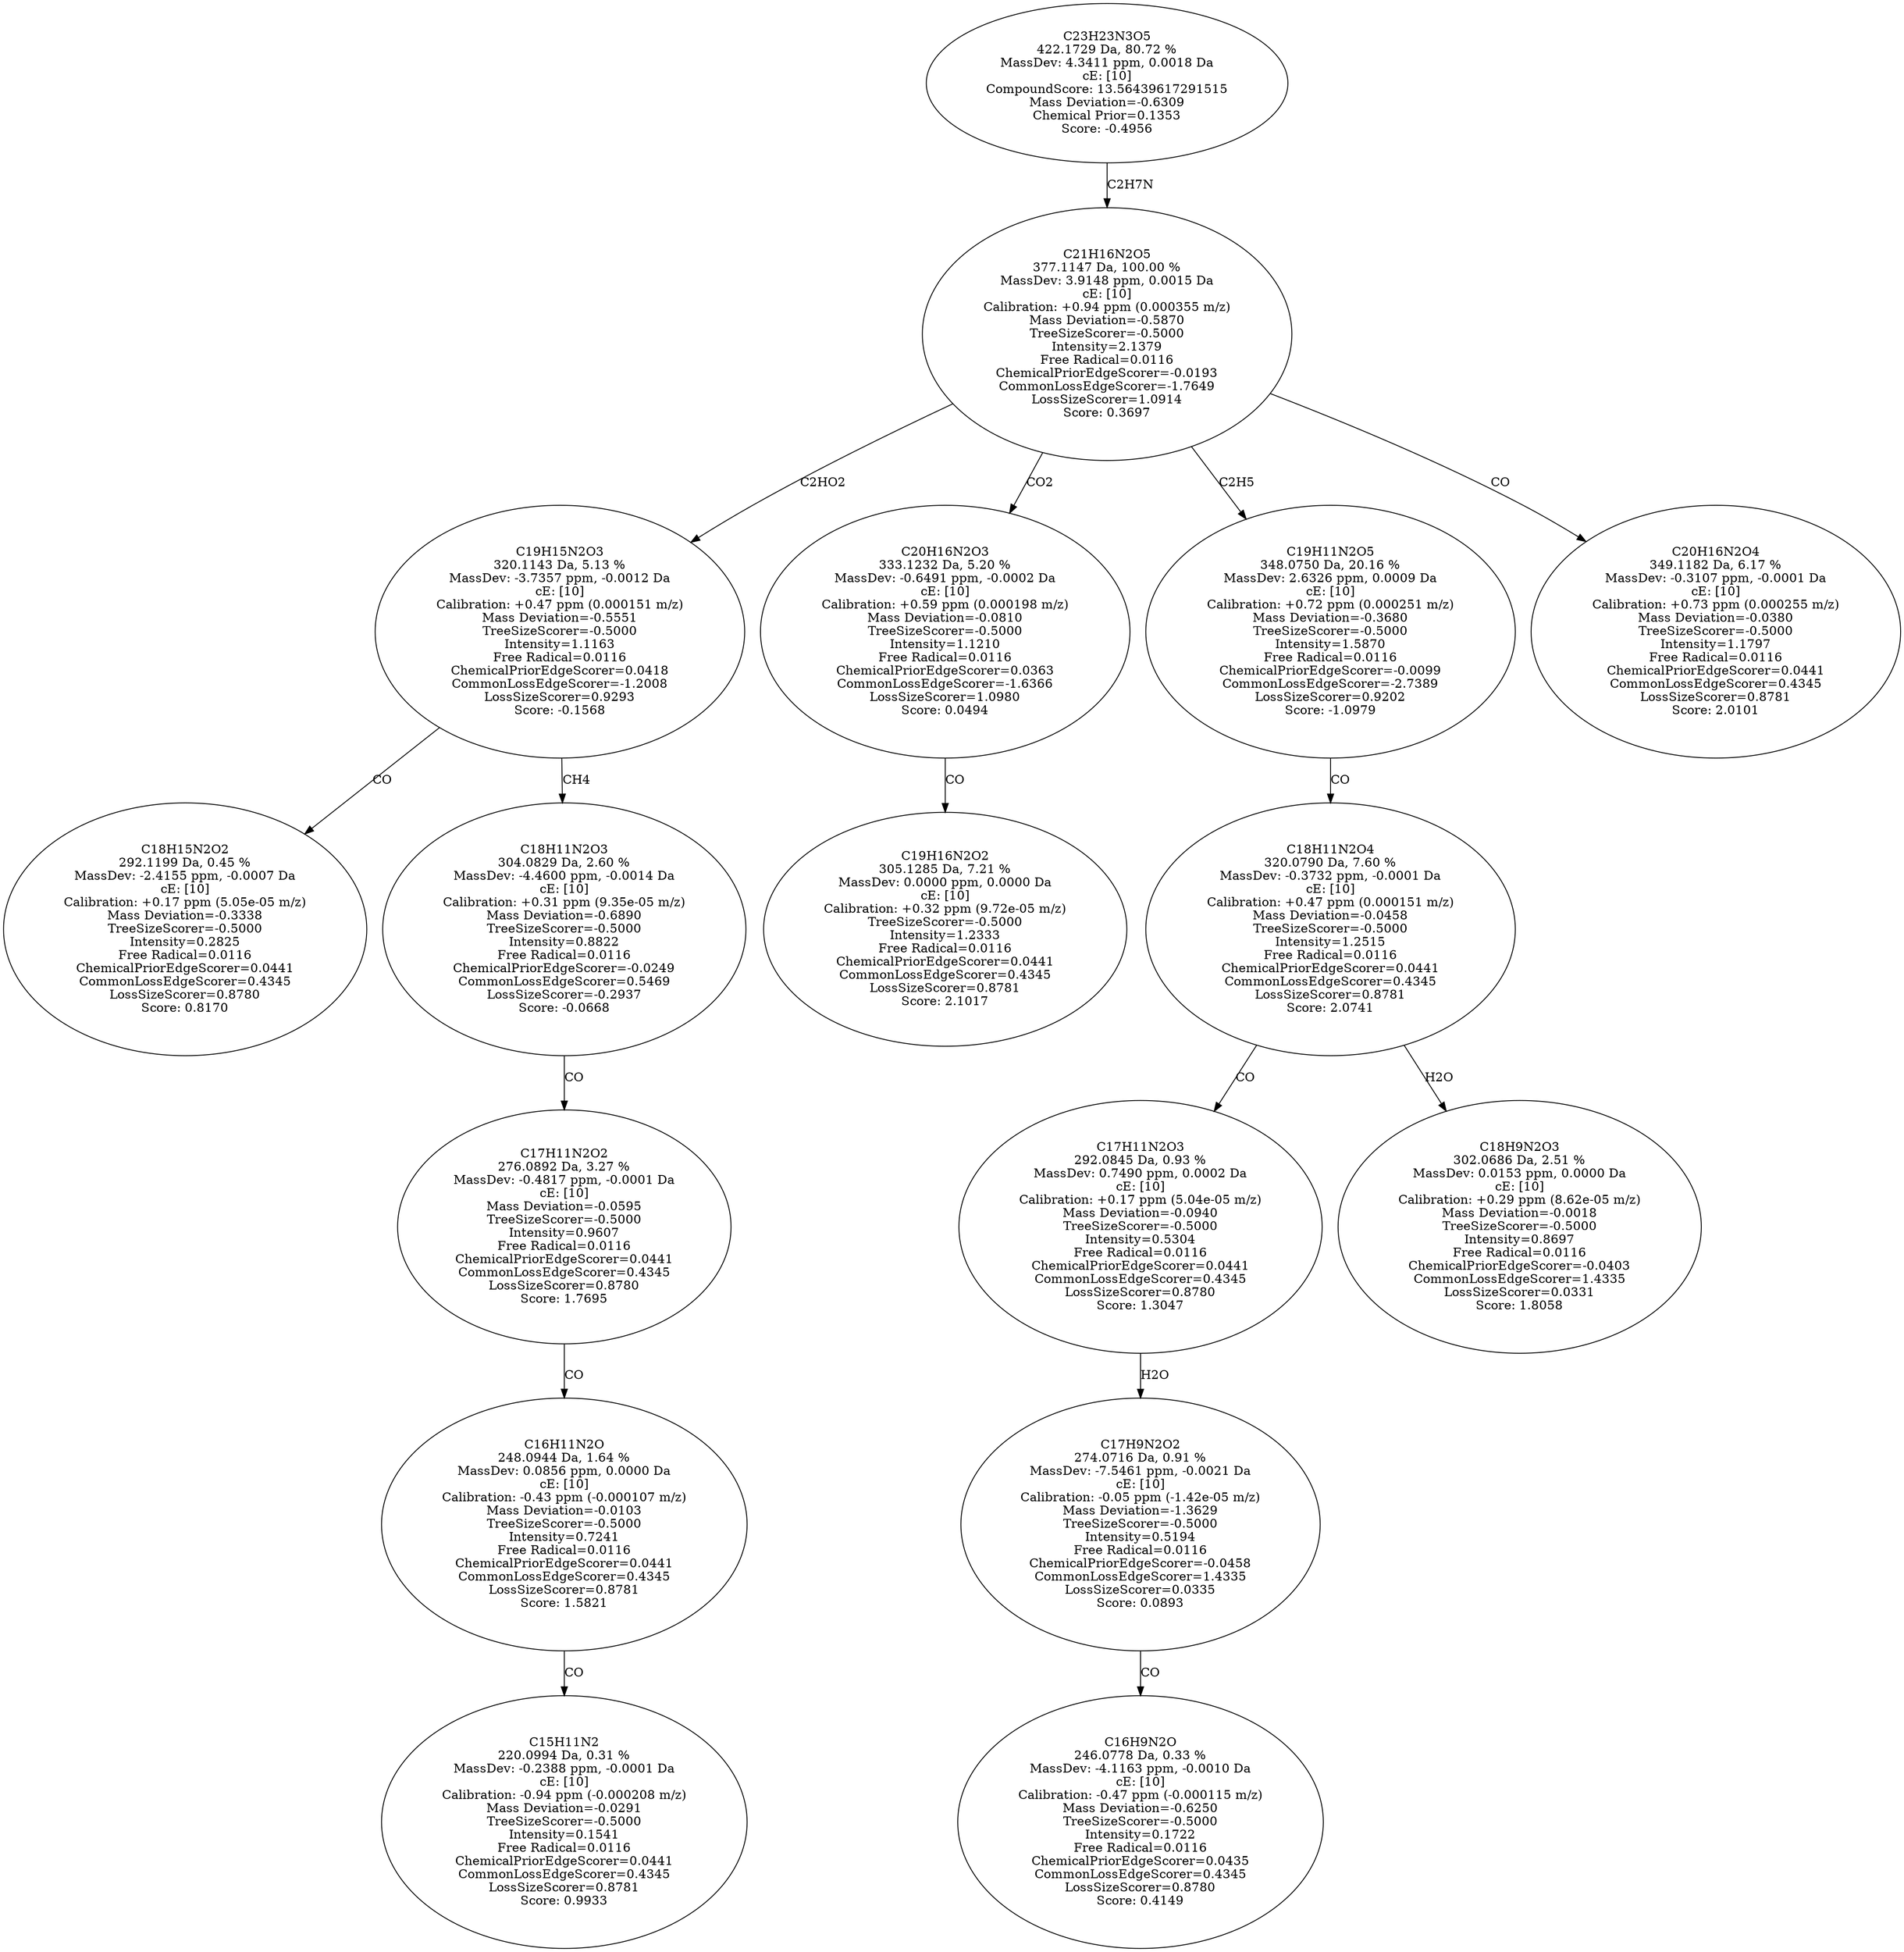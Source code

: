 strict digraph {
v1 [label="C18H15N2O2\n292.1199 Da, 0.45 %\nMassDev: -2.4155 ppm, -0.0007 Da\ncE: [10]\nCalibration: +0.17 ppm (5.05e-05 m/z)\nMass Deviation=-0.3338\nTreeSizeScorer=-0.5000\nIntensity=0.2825\nFree Radical=0.0116\nChemicalPriorEdgeScorer=0.0441\nCommonLossEdgeScorer=0.4345\nLossSizeScorer=0.8780\nScore: 0.8170"];
v2 [label="C15H11N2\n220.0994 Da, 0.31 %\nMassDev: -0.2388 ppm, -0.0001 Da\ncE: [10]\nCalibration: -0.94 ppm (-0.000208 m/z)\nMass Deviation=-0.0291\nTreeSizeScorer=-0.5000\nIntensity=0.1541\nFree Radical=0.0116\nChemicalPriorEdgeScorer=0.0441\nCommonLossEdgeScorer=0.4345\nLossSizeScorer=0.8781\nScore: 0.9933"];
v3 [label="C16H11N2O\n248.0944 Da, 1.64 %\nMassDev: 0.0856 ppm, 0.0000 Da\ncE: [10]\nCalibration: -0.43 ppm (-0.000107 m/z)\nMass Deviation=-0.0103\nTreeSizeScorer=-0.5000\nIntensity=0.7241\nFree Radical=0.0116\nChemicalPriorEdgeScorer=0.0441\nCommonLossEdgeScorer=0.4345\nLossSizeScorer=0.8781\nScore: 1.5821"];
v4 [label="C17H11N2O2\n276.0892 Da, 3.27 %\nMassDev: -0.4817 ppm, -0.0001 Da\ncE: [10]\nMass Deviation=-0.0595\nTreeSizeScorer=-0.5000\nIntensity=0.9607\nFree Radical=0.0116\nChemicalPriorEdgeScorer=0.0441\nCommonLossEdgeScorer=0.4345\nLossSizeScorer=0.8780\nScore: 1.7695"];
v5 [label="C18H11N2O3\n304.0829 Da, 2.60 %\nMassDev: -4.4600 ppm, -0.0014 Da\ncE: [10]\nCalibration: +0.31 ppm (9.35e-05 m/z)\nMass Deviation=-0.6890\nTreeSizeScorer=-0.5000\nIntensity=0.8822\nFree Radical=0.0116\nChemicalPriorEdgeScorer=-0.0249\nCommonLossEdgeScorer=0.5469\nLossSizeScorer=-0.2937\nScore: -0.0668"];
v6 [label="C19H15N2O3\n320.1143 Da, 5.13 %\nMassDev: -3.7357 ppm, -0.0012 Da\ncE: [10]\nCalibration: +0.47 ppm (0.000151 m/z)\nMass Deviation=-0.5551\nTreeSizeScorer=-0.5000\nIntensity=1.1163\nFree Radical=0.0116\nChemicalPriorEdgeScorer=0.0418\nCommonLossEdgeScorer=-1.2008\nLossSizeScorer=0.9293\nScore: -0.1568"];
v7 [label="C19H16N2O2\n305.1285 Da, 7.21 %\nMassDev: 0.0000 ppm, 0.0000 Da\ncE: [10]\nCalibration: +0.32 ppm (9.72e-05 m/z)\nTreeSizeScorer=-0.5000\nIntensity=1.2333\nFree Radical=0.0116\nChemicalPriorEdgeScorer=0.0441\nCommonLossEdgeScorer=0.4345\nLossSizeScorer=0.8781\nScore: 2.1017"];
v8 [label="C20H16N2O3\n333.1232 Da, 5.20 %\nMassDev: -0.6491 ppm, -0.0002 Da\ncE: [10]\nCalibration: +0.59 ppm (0.000198 m/z)\nMass Deviation=-0.0810\nTreeSizeScorer=-0.5000\nIntensity=1.1210\nFree Radical=0.0116\nChemicalPriorEdgeScorer=0.0363\nCommonLossEdgeScorer=-1.6366\nLossSizeScorer=1.0980\nScore: 0.0494"];
v9 [label="C16H9N2O\n246.0778 Da, 0.33 %\nMassDev: -4.1163 ppm, -0.0010 Da\ncE: [10]\nCalibration: -0.47 ppm (-0.000115 m/z)\nMass Deviation=-0.6250\nTreeSizeScorer=-0.5000\nIntensity=0.1722\nFree Radical=0.0116\nChemicalPriorEdgeScorer=0.0435\nCommonLossEdgeScorer=0.4345\nLossSizeScorer=0.8780\nScore: 0.4149"];
v10 [label="C17H9N2O2\n274.0716 Da, 0.91 %\nMassDev: -7.5461 ppm, -0.0021 Da\ncE: [10]\nCalibration: -0.05 ppm (-1.42e-05 m/z)\nMass Deviation=-1.3629\nTreeSizeScorer=-0.5000\nIntensity=0.5194\nFree Radical=0.0116\nChemicalPriorEdgeScorer=-0.0458\nCommonLossEdgeScorer=1.4335\nLossSizeScorer=0.0335\nScore: 0.0893"];
v11 [label="C17H11N2O3\n292.0845 Da, 0.93 %\nMassDev: 0.7490 ppm, 0.0002 Da\ncE: [10]\nCalibration: +0.17 ppm (5.04e-05 m/z)\nMass Deviation=-0.0940\nTreeSizeScorer=-0.5000\nIntensity=0.5304\nFree Radical=0.0116\nChemicalPriorEdgeScorer=0.0441\nCommonLossEdgeScorer=0.4345\nLossSizeScorer=0.8780\nScore: 1.3047"];
v12 [label="C18H9N2O3\n302.0686 Da, 2.51 %\nMassDev: 0.0153 ppm, 0.0000 Da\ncE: [10]\nCalibration: +0.29 ppm (8.62e-05 m/z)\nMass Deviation=-0.0018\nTreeSizeScorer=-0.5000\nIntensity=0.8697\nFree Radical=0.0116\nChemicalPriorEdgeScorer=-0.0403\nCommonLossEdgeScorer=1.4335\nLossSizeScorer=0.0331\nScore: 1.8058"];
v13 [label="C18H11N2O4\n320.0790 Da, 7.60 %\nMassDev: -0.3732 ppm, -0.0001 Da\ncE: [10]\nCalibration: +0.47 ppm (0.000151 m/z)\nMass Deviation=-0.0458\nTreeSizeScorer=-0.5000\nIntensity=1.2515\nFree Radical=0.0116\nChemicalPriorEdgeScorer=0.0441\nCommonLossEdgeScorer=0.4345\nLossSizeScorer=0.8781\nScore: 2.0741"];
v14 [label="C19H11N2O5\n348.0750 Da, 20.16 %\nMassDev: 2.6326 ppm, 0.0009 Da\ncE: [10]\nCalibration: +0.72 ppm (0.000251 m/z)\nMass Deviation=-0.3680\nTreeSizeScorer=-0.5000\nIntensity=1.5870\nFree Radical=0.0116\nChemicalPriorEdgeScorer=-0.0099\nCommonLossEdgeScorer=-2.7389\nLossSizeScorer=0.9202\nScore: -1.0979"];
v15 [label="C20H16N2O4\n349.1182 Da, 6.17 %\nMassDev: -0.3107 ppm, -0.0001 Da\ncE: [10]\nCalibration: +0.73 ppm (0.000255 m/z)\nMass Deviation=-0.0380\nTreeSizeScorer=-0.5000\nIntensity=1.1797\nFree Radical=0.0116\nChemicalPriorEdgeScorer=0.0441\nCommonLossEdgeScorer=0.4345\nLossSizeScorer=0.8781\nScore: 2.0101"];
v16 [label="C21H16N2O5\n377.1147 Da, 100.00 %\nMassDev: 3.9148 ppm, 0.0015 Da\ncE: [10]\nCalibration: +0.94 ppm (0.000355 m/z)\nMass Deviation=-0.5870\nTreeSizeScorer=-0.5000\nIntensity=2.1379\nFree Radical=0.0116\nChemicalPriorEdgeScorer=-0.0193\nCommonLossEdgeScorer=-1.7649\nLossSizeScorer=1.0914\nScore: 0.3697"];
v17 [label="C23H23N3O5\n422.1729 Da, 80.72 %\nMassDev: 4.3411 ppm, 0.0018 Da\ncE: [10]\nCompoundScore: 13.56439617291515\nMass Deviation=-0.6309\nChemical Prior=0.1353\nScore: -0.4956"];
v6 -> v1 [label="CO"];
v3 -> v2 [label="CO"];
v4 -> v3 [label="CO"];
v5 -> v4 [label="CO"];
v6 -> v5 [label="CH4"];
v16 -> v6 [label="C2HO2"];
v8 -> v7 [label="CO"];
v16 -> v8 [label="CO2"];
v10 -> v9 [label="CO"];
v11 -> v10 [label="H2O"];
v13 -> v11 [label="CO"];
v13 -> v12 [label="H2O"];
v14 -> v13 [label="CO"];
v16 -> v14 [label="C2H5"];
v16 -> v15 [label="CO"];
v17 -> v16 [label="C2H7N"];
}